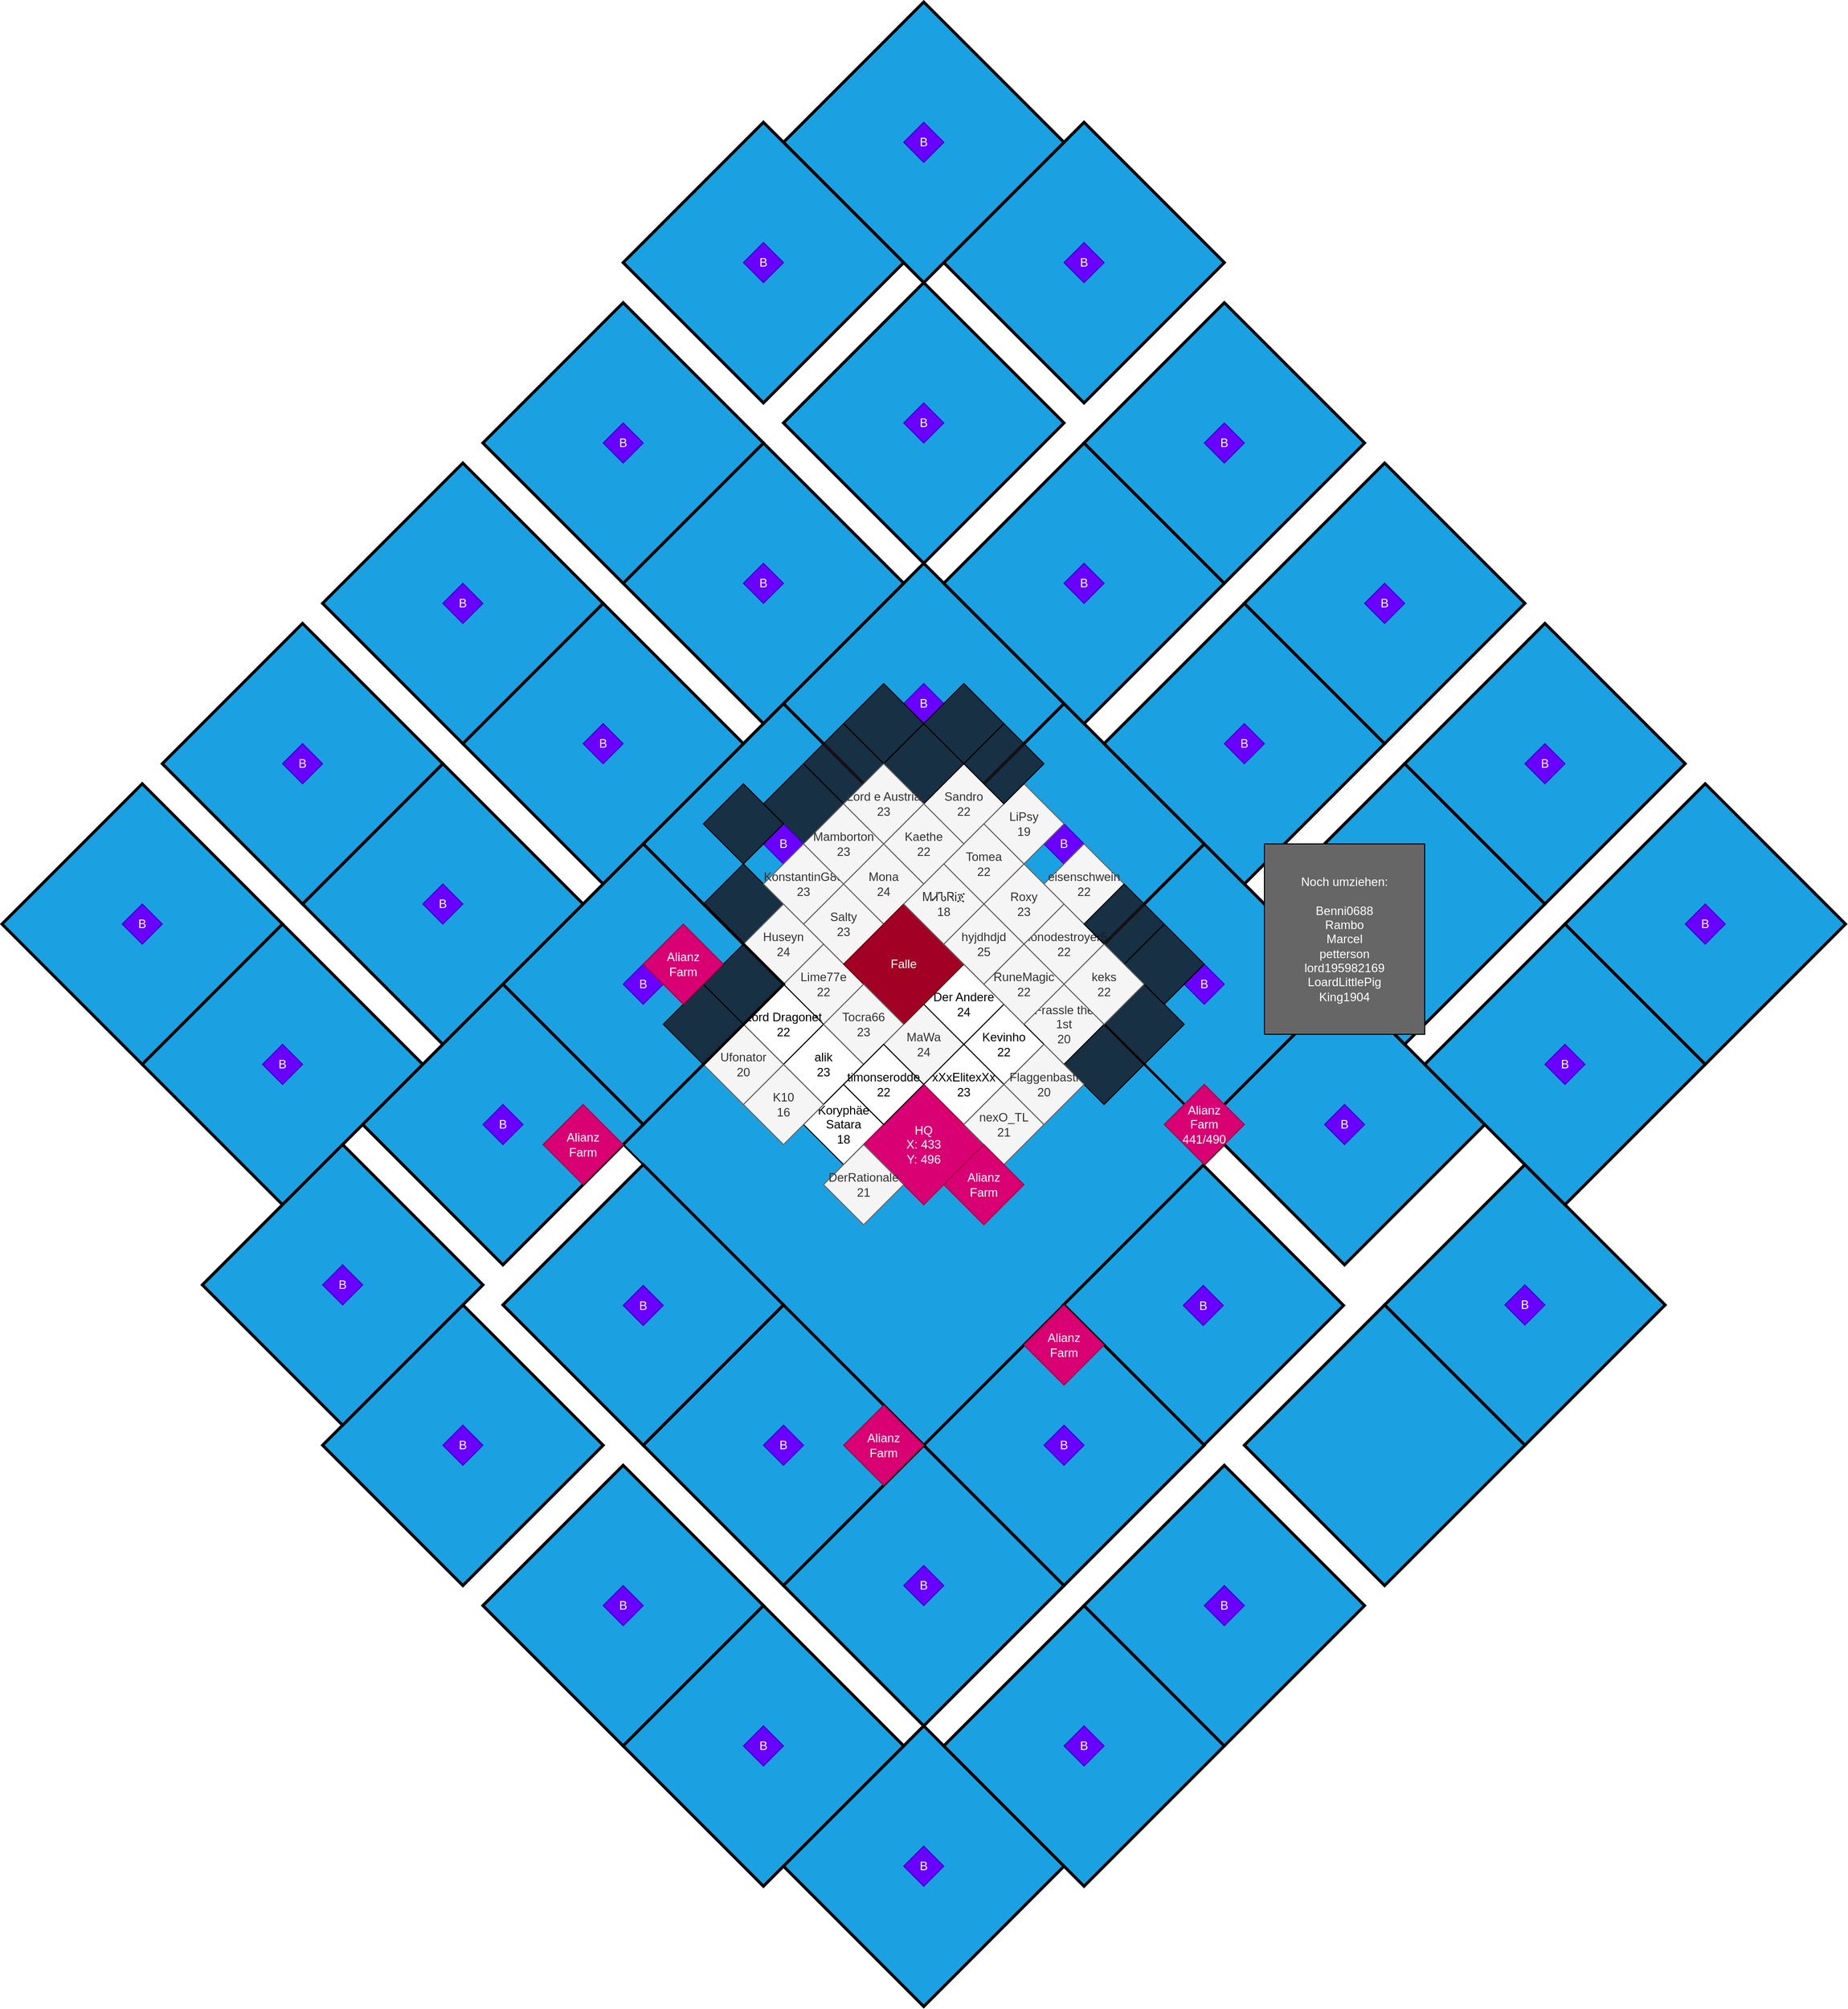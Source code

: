 <mxfile version="24.7.6">
  <diagram name="Seite-1" id="gTgqjjQWj-8JQJrlAAQa">
    <mxGraphModel dx="2261" dy="1918" grid="1" gridSize="10" guides="1" tooltips="1" connect="1" arrows="1" fold="1" page="1" pageScale="1" pageWidth="827" pageHeight="1169" math="0" shadow="0">
      <root>
        <mxCell id="0" />
        <mxCell id="1" parent="0" />
        <mxCell id="1OXfZe1y36bJGcs7A2kt-36" value="" style="group" parent="1" vertex="1" connectable="0">
          <mxGeometry x="720" y="400" width="290" height="280" as="geometry" />
        </mxCell>
        <mxCell id="8D--kwT4kYS_x3MsUnNY-208" value="" style="rhombus;whiteSpace=wrap;html=1;fillColor=#1ba1e2;fontColor=#ffffff;strokeColor=default;strokeWidth=3;" parent="1OXfZe1y36bJGcs7A2kt-36" vertex="1">
          <mxGeometry width="280" height="280" as="geometry" />
        </mxCell>
        <mxCell id="8D--kwT4kYS_x3MsUnNY-209" value="B" style="rhombus;whiteSpace=wrap;html=1;fillColor=#6a00ff;fontColor=#ffffff;strokeColor=#3700CC;" parent="1OXfZe1y36bJGcs7A2kt-36" vertex="1">
          <mxGeometry x="120" y="120" width="40" height="40" as="geometry" />
        </mxCell>
        <mxCell id="8D--kwT4kYS_x3MsUnNY-60" value="" style="rhombus;whiteSpace=wrap;html=1;fillColor=#1ba1e2;fontColor=#ffffff;strokeColor=default;strokeWidth=3;" parent="1" vertex="1">
          <mxGeometry x="580" y="260" width="280" height="280" as="geometry" />
        </mxCell>
        <mxCell id="8D--kwT4kYS_x3MsUnNY-48" value="" style="rhombus;whiteSpace=wrap;html=1;fillColor=#1ba1e2;fontColor=#ffffff;strokeColor=#000000;strokeWidth=2;" parent="1" vertex="1">
          <mxGeometry x="140" y="260" width="600" height="600" as="geometry" />
        </mxCell>
        <mxCell id="8D--kwT4kYS_x3MsUnNY-259" value="" style="group" parent="1" vertex="1" connectable="0">
          <mxGeometry x="579" y="580.5" width="280" height="280" as="geometry" />
        </mxCell>
        <mxCell id="8D--kwT4kYS_x3MsUnNY-260" value="" style="rhombus;whiteSpace=wrap;html=1;fillColor=#1ba1e2;fontColor=#ffffff;strokeColor=default;strokeWidth=3;" parent="8D--kwT4kYS_x3MsUnNY-259" vertex="1">
          <mxGeometry width="280" height="280" as="geometry" />
        </mxCell>
        <mxCell id="8D--kwT4kYS_x3MsUnNY-261" value="B" style="rhombus;whiteSpace=wrap;html=1;fillColor=#6a00ff;fontColor=#ffffff;strokeColor=#3700CC;" parent="8D--kwT4kYS_x3MsUnNY-259" vertex="1">
          <mxGeometry x="120" y="120" width="40" height="40" as="geometry" />
        </mxCell>
        <mxCell id="8D--kwT4kYS_x3MsUnNY-152" value="" style="rhombus;whiteSpace=wrap;html=1;fillColor=#1ba1e2;fontColor=#ffffff;strokeColor=default;strokeWidth=3;" parent="1" vertex="1">
          <mxGeometry x="160" y="120" width="280" height="280" as="geometry" />
        </mxCell>
        <mxCell id="8D--kwT4kYS_x3MsUnNY-52" value="" style="group" parent="1" vertex="1" connectable="0">
          <mxGeometry x="440" y="120" width="280" height="360" as="geometry" />
        </mxCell>
        <mxCell id="8D--kwT4kYS_x3MsUnNY-45" value="" style="rhombus;whiteSpace=wrap;html=1;fillColor=#1ba1e2;fontColor=#ffffff;strokeColor=default;strokeWidth=3;" parent="8D--kwT4kYS_x3MsUnNY-52" vertex="1">
          <mxGeometry width="280" height="280" as="geometry" />
        </mxCell>
        <mxCell id="8D--kwT4kYS_x3MsUnNY-51" value="B" style="rhombus;whiteSpace=wrap;html=1;fillColor=#6a00ff;fontColor=#ffffff;strokeColor=#3700CC;" parent="8D--kwT4kYS_x3MsUnNY-52" vertex="1">
          <mxGeometry x="120" y="120" width="40" height="40" as="geometry" />
        </mxCell>
        <mxCell id="8D--kwT4kYS_x3MsUnNY-142" value="&lt;div&gt;LiPsy&lt;/div&gt;&lt;div&gt;19&lt;br&gt;&lt;/div&gt;" style="rhombus;whiteSpace=wrap;html=1;fillColor=#f5f5f5;fontColor=#333333;strokeColor=#666666;" parent="8D--kwT4kYS_x3MsUnNY-52" vertex="1">
          <mxGeometry x="60" y="80" width="80" height="80" as="geometry" />
        </mxCell>
        <mxCell id="8D--kwT4kYS_x3MsUnNY-65" value="&lt;div&gt;Frassle the 1st&lt;/div&gt;&lt;div&gt;20&lt;br&gt;&lt;/div&gt;" style="rhombus;whiteSpace=wrap;html=1;fillColor=#f5f5f5;fontColor=#333333;strokeColor=#666666;" parent="8D--kwT4kYS_x3MsUnNY-52" vertex="1">
          <mxGeometry x="100" y="280" width="80" height="80" as="geometry" />
        </mxCell>
        <mxCell id="8D--kwT4kYS_x3MsUnNY-53" value="" style="group" parent="1" vertex="1" connectable="0">
          <mxGeometry x="300" y="-20" width="280" height="280" as="geometry" />
        </mxCell>
        <mxCell id="8D--kwT4kYS_x3MsUnNY-54" value="" style="rhombus;whiteSpace=wrap;html=1;fillColor=#1ba1e2;fontColor=#ffffff;strokeColor=default;strokeWidth=3;" parent="8D--kwT4kYS_x3MsUnNY-53" vertex="1">
          <mxGeometry width="280" height="280" as="geometry" />
        </mxCell>
        <mxCell id="8D--kwT4kYS_x3MsUnNY-55" value="B" style="rhombus;whiteSpace=wrap;html=1;fillColor=#6a00ff;fontColor=#ffffff;strokeColor=#3700CC;" parent="8D--kwT4kYS_x3MsUnNY-53" vertex="1">
          <mxGeometry x="120" y="120" width="40" height="40" as="geometry" />
        </mxCell>
        <mxCell id="8D--kwT4kYS_x3MsUnNY-154" value="" style="rhombus;whiteSpace=wrap;html=1;fillColor=#18141DCC;" parent="8D--kwT4kYS_x3MsUnNY-53" vertex="1">
          <mxGeometry x="-20" y="200" width="80" height="80" as="geometry" />
        </mxCell>
        <mxCell id="8D--kwT4kYS_x3MsUnNY-155" value="" style="rhombus;whiteSpace=wrap;html=1;fillColor=#18141DCC;" parent="8D--kwT4kYS_x3MsUnNY-53" vertex="1">
          <mxGeometry x="60" y="120" width="80" height="80" as="geometry" />
        </mxCell>
        <mxCell id="8D--kwT4kYS_x3MsUnNY-156" value="" style="rhombus;whiteSpace=wrap;html=1;fillColor=#18141DCC;" parent="8D--kwT4kYS_x3MsUnNY-53" vertex="1">
          <mxGeometry x="20" y="160" width="80" height="80" as="geometry" />
        </mxCell>
        <mxCell id="1OXfZe1y36bJGcs7A2kt-9" value="&lt;div&gt;Sandro&lt;/div&gt;&lt;div&gt;22&lt;br&gt;&lt;/div&gt;" style="rhombus;whiteSpace=wrap;html=1;fillColor=#f5f5f5;strokeColor=#666666;fontColor=#333333;" parent="8D--kwT4kYS_x3MsUnNY-53" vertex="1">
          <mxGeometry x="140" y="200" width="80" height="80" as="geometry" />
        </mxCell>
        <mxCell id="8D--kwT4kYS_x3MsUnNY-10" value="Salty&lt;br&gt;23" style="rhombus;whiteSpace=wrap;html=1;fillColor=#f5f5f5;fontColor=#333333;strokeColor=#666666;" parent="1" vertex="1">
          <mxGeometry x="320" y="300" width="80" height="80" as="geometry" />
        </mxCell>
        <mxCell id="8D--kwT4kYS_x3MsUnNY-11" value="Lime77e&lt;br&gt;22" style="rhombus;whiteSpace=wrap;html=1;fillColor=#f5f5f5;fontColor=#333333;strokeColor=#666666;" parent="1" vertex="1">
          <mxGeometry x="300" y="360" width="80" height="80" as="geometry" />
        </mxCell>
        <mxCell id="8D--kwT4kYS_x3MsUnNY-12" value="&lt;div&gt;Lord Dragonet&lt;/div&gt;&lt;div&gt;22&lt;br&gt;&lt;/div&gt;" style="rhombus;whiteSpace=wrap;html=1;" parent="1" vertex="1">
          <mxGeometry x="260" y="400" width="80" height="80" as="geometry" />
        </mxCell>
        <mxCell id="8D--kwT4kYS_x3MsUnNY-15" value="&lt;div&gt;monodestroyer5&lt;/div&gt;&lt;div&gt;22&lt;br&gt;&lt;/div&gt;" style="rhombus;whiteSpace=wrap;html=1;fillColor=#f5f5f5;strokeColor=#666666;fontColor=#333333;" parent="1" vertex="1">
          <mxGeometry x="540" y="320" width="80" height="80" as="geometry" />
        </mxCell>
        <mxCell id="8D--kwT4kYS_x3MsUnNY-16" value="&lt;div&gt;Roxy&lt;/div&gt;&lt;div&gt;23&lt;br&gt;&lt;/div&gt;" style="rhombus;whiteSpace=wrap;html=1;fillColor=#f5f5f5;fontColor=#333333;strokeColor=#666666;" parent="1" vertex="1">
          <mxGeometry x="500" y="280" width="80" height="80" as="geometry" />
        </mxCell>
        <mxCell id="8D--kwT4kYS_x3MsUnNY-17" value="&lt;div&gt;Tomea&lt;/div&gt;&lt;div&gt;22&lt;br&gt;&lt;/div&gt;" style="rhombus;whiteSpace=wrap;html=1;fillColor=#f5f5f5;fontColor=#333333;strokeColor=#666666;" parent="1" vertex="1">
          <mxGeometry x="460" y="240" width="80" height="80" as="geometry" />
        </mxCell>
        <mxCell id="8D--kwT4kYS_x3MsUnNY-18" value="alik&lt;br&gt;23" style="rhombus;whiteSpace=wrap;html=1;" parent="1" vertex="1">
          <mxGeometry x="300" y="440" width="80" height="80" as="geometry" />
        </mxCell>
        <mxCell id="8D--kwT4kYS_x3MsUnNY-20" value="MaWa&lt;br&gt;24" style="rhombus;whiteSpace=wrap;html=1;fillColor=#f5f5f5;fontColor=#333333;strokeColor=#666666;" parent="1" vertex="1">
          <mxGeometry x="400" y="420" width="80" height="80" as="geometry" />
        </mxCell>
        <mxCell id="8D--kwT4kYS_x3MsUnNY-21" value="&lt;div&gt;Kevinho&lt;/div&gt;&lt;div&gt;22&lt;br&gt;&lt;/div&gt;" style="rhombus;whiteSpace=wrap;html=1;" parent="1" vertex="1">
          <mxGeometry x="480" y="420" width="80" height="80" as="geometry" />
        </mxCell>
        <mxCell id="8D--kwT4kYS_x3MsUnNY-24" value="xXxElitexXx&lt;br&gt;23" style="rhombus;whiteSpace=wrap;html=1;" parent="1" vertex="1">
          <mxGeometry x="440" y="460" width="80" height="80" as="geometry" />
        </mxCell>
        <mxCell id="8D--kwT4kYS_x3MsUnNY-25" value="Mona&lt;br&gt;24" style="rhombus;whiteSpace=wrap;html=1;fillColor=#f5f5f5;strokeColor=#666666;fontColor=#333333;" parent="1" vertex="1">
          <mxGeometry x="360" y="260" width="80" height="80" as="geometry" />
        </mxCell>
        <mxCell id="8D--kwT4kYS_x3MsUnNY-27" value="Der Andere&lt;br&gt;24" style="rhombus;whiteSpace=wrap;html=1;" parent="1" vertex="1">
          <mxGeometry x="440" y="380" width="80" height="80" as="geometry" />
        </mxCell>
        <mxCell id="8D--kwT4kYS_x3MsUnNY-30" value="" style="rhombus;whiteSpace=wrap;html=1;fillColor=#18141DCC;" parent="1" vertex="1">
          <mxGeometry x="400" y="140" width="80" height="80" as="geometry" />
        </mxCell>
        <mxCell id="8D--kwT4kYS_x3MsUnNY-31" value="Kaethe&lt;br&gt;22" style="rhombus;whiteSpace=wrap;html=1;fillColor=#f5f5f5;fontColor=#333333;strokeColor=#666666;" parent="1" vertex="1">
          <mxGeometry x="400" y="220" width="80" height="80" as="geometry" />
        </mxCell>
        <mxCell id="8D--kwT4kYS_x3MsUnNY-33" value="" style="rhombus;whiteSpace=wrap;html=1;fillColor=#18141DCC;" parent="1" vertex="1">
          <mxGeometry x="620" y="400" width="80" height="80" as="geometry" />
        </mxCell>
        <mxCell id="8D--kwT4kYS_x3MsUnNY-35" value="" style="rhombus;whiteSpace=wrap;html=1;fillColor=#18141DCC;" parent="1" vertex="1">
          <mxGeometry x="580" y="440" width="80" height="80" as="geometry" />
        </mxCell>
        <mxCell id="8D--kwT4kYS_x3MsUnNY-40" value="&lt;div&gt;Koryphäe Satara&lt;/div&gt;&lt;div&gt;18&lt;br&gt;&lt;/div&gt;" style="rhombus;whiteSpace=wrap;html=1;" parent="1" vertex="1">
          <mxGeometry x="320" y="500" width="80" height="80" as="geometry" />
        </mxCell>
        <mxCell id="8D--kwT4kYS_x3MsUnNY-41" value="" style="rhombus;whiteSpace=wrap;html=1;fillColor=#18141DCC;" parent="1" vertex="1">
          <mxGeometry x="220" y="280" width="80" height="80" as="geometry" />
        </mxCell>
        <mxCell id="8D--kwT4kYS_x3MsUnNY-49" value="&lt;div&gt;HQ&lt;br&gt;X: 433&lt;/div&gt;&lt;div&gt;Y: 496&lt;br&gt;&lt;/div&gt;" style="rhombus;whiteSpace=wrap;html=1;fillColor=#d80073;fontColor=#ffffff;strokeColor=#A50040;" parent="1" vertex="1">
          <mxGeometry x="380" y="500" width="120" height="120" as="geometry" />
        </mxCell>
        <mxCell id="8D--kwT4kYS_x3MsUnNY-66" value="&lt;div&gt;nexO_TL&lt;/div&gt;&lt;div&gt;21&lt;br&gt;&lt;/div&gt;" style="rhombus;whiteSpace=wrap;html=1;fillColor=#f5f5f5;fontColor=#333333;strokeColor=#666666;" parent="1" vertex="1">
          <mxGeometry x="480" y="500" width="80" height="80" as="geometry" />
        </mxCell>
        <mxCell id="8D--kwT4kYS_x3MsUnNY-67" value="&lt;div&gt;K10&lt;/div&gt;&lt;div&gt;16&lt;br&gt;&lt;/div&gt;" style="rhombus;whiteSpace=wrap;html=1;fillColor=#f5f5f5;fontColor=#333333;strokeColor=#666666;" parent="1" vertex="1">
          <mxGeometry x="260" y="480" width="80" height="80" as="geometry" />
        </mxCell>
        <mxCell id="8D--kwT4kYS_x3MsUnNY-68" value="&lt;div&gt;Ufonator&lt;/div&gt;&lt;div&gt;20&lt;br&gt;&lt;/div&gt;" style="rhombus;whiteSpace=wrap;html=1;fillColor=#f5f5f5;fontColor=#333333;strokeColor=#666666;" parent="1" vertex="1">
          <mxGeometry x="220" y="440" width="80" height="80" as="geometry" />
        </mxCell>
        <mxCell id="8D--kwT4kYS_x3MsUnNY-73" value="" style="group" parent="1" vertex="1" connectable="0">
          <mxGeometry x="460" y="-140" width="280" height="280" as="geometry" />
        </mxCell>
        <mxCell id="8D--kwT4kYS_x3MsUnNY-74" value="" style="rhombus;whiteSpace=wrap;html=1;fillColor=#1ba1e2;fontColor=#ffffff;strokeColor=default;strokeWidth=3;" parent="8D--kwT4kYS_x3MsUnNY-73" vertex="1">
          <mxGeometry width="280" height="280" as="geometry" />
        </mxCell>
        <mxCell id="8D--kwT4kYS_x3MsUnNY-75" value="B" style="rhombus;whiteSpace=wrap;html=1;fillColor=#6a00ff;fontColor=#ffffff;strokeColor=#3700CC;" parent="8D--kwT4kYS_x3MsUnNY-73" vertex="1">
          <mxGeometry x="120" y="120" width="40" height="40" as="geometry" />
        </mxCell>
        <mxCell id="8D--kwT4kYS_x3MsUnNY-76" value="" style="group" parent="1" vertex="1" connectable="0">
          <mxGeometry x="620" y="20" width="280" height="280" as="geometry" />
        </mxCell>
        <mxCell id="8D--kwT4kYS_x3MsUnNY-77" value="" style="rhombus;whiteSpace=wrap;html=1;fillColor=#1ba1e2;fontColor=#ffffff;strokeColor=default;strokeWidth=3;" parent="8D--kwT4kYS_x3MsUnNY-76" vertex="1">
          <mxGeometry width="280" height="280" as="geometry" />
        </mxCell>
        <mxCell id="8D--kwT4kYS_x3MsUnNY-78" value="B" style="rhombus;whiteSpace=wrap;html=1;fillColor=#6a00ff;fontColor=#ffffff;strokeColor=#3700CC;" parent="8D--kwT4kYS_x3MsUnNY-76" vertex="1">
          <mxGeometry x="120" y="120" width="40" height="40" as="geometry" />
        </mxCell>
        <mxCell id="8D--kwT4kYS_x3MsUnNY-1" value="Falle" style="rhombus;whiteSpace=wrap;html=1;fillColor=#a20025;fontColor=#ffffff;strokeColor=#6F0000;" parent="1" vertex="1">
          <mxGeometry x="360" y="320" width="120" height="120" as="geometry" />
        </mxCell>
        <mxCell id="8D--kwT4kYS_x3MsUnNY-158" value="" style="group" parent="1" vertex="1" connectable="0">
          <mxGeometry x="460" y="-460" width="280" height="280" as="geometry" />
        </mxCell>
        <mxCell id="8D--kwT4kYS_x3MsUnNY-159" value="" style="rhombus;whiteSpace=wrap;html=1;fillColor=#1ba1e2;fontColor=#ffffff;strokeColor=default;strokeWidth=3;" parent="8D--kwT4kYS_x3MsUnNY-158" vertex="1">
          <mxGeometry width="280" height="280" as="geometry" />
        </mxCell>
        <mxCell id="8D--kwT4kYS_x3MsUnNY-160" value="B" style="rhombus;whiteSpace=wrap;html=1;fillColor=#6a00ff;fontColor=#ffffff;strokeColor=#3700CC;" parent="8D--kwT4kYS_x3MsUnNY-158" vertex="1">
          <mxGeometry x="120" y="120" width="40" height="40" as="geometry" />
        </mxCell>
        <mxCell id="8D--kwT4kYS_x3MsUnNY-161" value="" style="group" parent="1" vertex="1" connectable="0">
          <mxGeometry x="300" y="-580" width="280" height="400" as="geometry" />
        </mxCell>
        <mxCell id="8D--kwT4kYS_x3MsUnNY-162" value="" style="rhombus;whiteSpace=wrap;html=1;fillColor=#1ba1e2;fontColor=#ffffff;strokeColor=default;strokeWidth=3;" parent="8D--kwT4kYS_x3MsUnNY-161" vertex="1">
          <mxGeometry width="280" height="280" as="geometry" />
        </mxCell>
        <mxCell id="8D--kwT4kYS_x3MsUnNY-163" value="B" style="rhombus;whiteSpace=wrap;html=1;fillColor=#6a00ff;fontColor=#ffffff;strokeColor=#3700CC;" parent="8D--kwT4kYS_x3MsUnNY-161" vertex="1">
          <mxGeometry x="120" y="120" width="40" height="40" as="geometry" />
        </mxCell>
        <mxCell id="8D--kwT4kYS_x3MsUnNY-223" value="" style="group" parent="8D--kwT4kYS_x3MsUnNY-161" vertex="1" connectable="0">
          <mxGeometry x="-160" y="120" width="280" height="280" as="geometry" />
        </mxCell>
        <mxCell id="8D--kwT4kYS_x3MsUnNY-224" value="" style="rhombus;whiteSpace=wrap;html=1;fillColor=#1ba1e2;fontColor=#ffffff;strokeColor=default;strokeWidth=3;" parent="8D--kwT4kYS_x3MsUnNY-223" vertex="1">
          <mxGeometry width="280" height="280" as="geometry" />
        </mxCell>
        <mxCell id="8D--kwT4kYS_x3MsUnNY-225" value="B" style="rhombus;whiteSpace=wrap;html=1;fillColor=#6a00ff;fontColor=#ffffff;strokeColor=#3700CC;" parent="8D--kwT4kYS_x3MsUnNY-223" vertex="1">
          <mxGeometry x="120" y="120" width="40" height="40" as="geometry" />
        </mxCell>
        <mxCell id="8D--kwT4kYS_x3MsUnNY-168" value="" style="group" parent="1" vertex="1" connectable="0">
          <mxGeometry x="600" y="-280" width="280" height="280" as="geometry" />
        </mxCell>
        <mxCell id="8D--kwT4kYS_x3MsUnNY-169" value="" style="rhombus;whiteSpace=wrap;html=1;fillColor=#1ba1e2;fontColor=#ffffff;strokeColor=default;strokeWidth=3;" parent="8D--kwT4kYS_x3MsUnNY-168" vertex="1">
          <mxGeometry width="280" height="280" as="geometry" />
        </mxCell>
        <mxCell id="8D--kwT4kYS_x3MsUnNY-170" value="B" style="rhombus;whiteSpace=wrap;html=1;fillColor=#6a00ff;fontColor=#ffffff;strokeColor=#3700CC;" parent="8D--kwT4kYS_x3MsUnNY-168" vertex="1">
          <mxGeometry x="120" y="120" width="40" height="40" as="geometry" />
        </mxCell>
        <mxCell id="8D--kwT4kYS_x3MsUnNY-171" value="" style="group" parent="1" vertex="1" connectable="0">
          <mxGeometry x="760" y="-120" width="280" height="280" as="geometry" />
        </mxCell>
        <mxCell id="8D--kwT4kYS_x3MsUnNY-172" value="" style="rhombus;whiteSpace=wrap;html=1;fillColor=#1ba1e2;fontColor=#ffffff;strokeColor=default;strokeWidth=3;" parent="8D--kwT4kYS_x3MsUnNY-171" vertex="1">
          <mxGeometry width="280" height="280" as="geometry" />
        </mxCell>
        <mxCell id="8D--kwT4kYS_x3MsUnNY-173" value="B" style="rhombus;whiteSpace=wrap;html=1;fillColor=#6a00ff;fontColor=#ffffff;strokeColor=#3700CC;" parent="8D--kwT4kYS_x3MsUnNY-171" vertex="1">
          <mxGeometry x="120" y="120" width="40" height="40" as="geometry" />
        </mxCell>
        <mxCell id="8D--kwT4kYS_x3MsUnNY-191" value="" style="group" parent="1" vertex="1" connectable="0">
          <mxGeometry x="920" y="40" width="280" height="280" as="geometry" />
        </mxCell>
        <mxCell id="8D--kwT4kYS_x3MsUnNY-192" value="" style="rhombus;whiteSpace=wrap;html=1;fillColor=#1ba1e2;fontColor=#ffffff;strokeColor=default;strokeWidth=3;" parent="8D--kwT4kYS_x3MsUnNY-191" vertex="1">
          <mxGeometry width="280" height="280" as="geometry" />
        </mxCell>
        <mxCell id="8D--kwT4kYS_x3MsUnNY-193" value="B" style="rhombus;whiteSpace=wrap;html=1;fillColor=#6a00ff;fontColor=#ffffff;strokeColor=#3700CC;" parent="8D--kwT4kYS_x3MsUnNY-191" vertex="1">
          <mxGeometry x="120" y="120" width="40" height="40" as="geometry" />
        </mxCell>
        <mxCell id="8D--kwT4kYS_x3MsUnNY-61" value="B" style="rhombus;whiteSpace=wrap;html=1;fillColor=#6a00ff;fontColor=#ffffff;strokeColor=#3700CC;" parent="1" vertex="1">
          <mxGeometry x="700" y="380" width="40" height="40" as="geometry" />
        </mxCell>
        <mxCell id="8D--kwT4kYS_x3MsUnNY-145" value="&lt;div&gt;eisenschwein&lt;/div&gt;&lt;div&gt;22&lt;br&gt;&lt;/div&gt;" style="rhombus;whiteSpace=wrap;html=1;fillColor=#f5f5f5;fontColor=#333333;strokeColor=#666666;" parent="1" vertex="1">
          <mxGeometry x="560" y="260" width="80" height="80" as="geometry" />
        </mxCell>
        <mxCell id="8D--kwT4kYS_x3MsUnNY-146" value="" style="rhombus;whiteSpace=wrap;html=1;fillColor=#18141DCC;" parent="1" vertex="1">
          <mxGeometry x="640" y="340" width="80" height="80" as="geometry" />
        </mxCell>
        <mxCell id="8D--kwT4kYS_x3MsUnNY-147" value="" style="rhombus;whiteSpace=wrap;html=1;fillColor=#18141DCC;" parent="1" vertex="1">
          <mxGeometry x="600" y="300" width="80" height="80" as="geometry" />
        </mxCell>
        <mxCell id="8D--kwT4kYS_x3MsUnNY-194" value="" style="group" parent="1" vertex="1" connectable="0">
          <mxGeometry x="780" y="180" width="280" height="350" as="geometry" />
        </mxCell>
        <mxCell id="8D--kwT4kYS_x3MsUnNY-195" value="" style="rhombus;whiteSpace=wrap;html=1;fillColor=#1ba1e2;fontColor=#ffffff;strokeColor=default;strokeWidth=3;" parent="8D--kwT4kYS_x3MsUnNY-194" vertex="1">
          <mxGeometry width="280" height="280" as="geometry" />
        </mxCell>
        <mxCell id="8D--kwT4kYS_x3MsUnNY-196" value="B" style="rhombus;whiteSpace=wrap;html=1;fillColor=#6a00ff;fontColor=#ffffff;strokeColor=#3700CC;" parent="8D--kwT4kYS_x3MsUnNY-194" vertex="1">
          <mxGeometry x="120" y="120" width="40" height="40" as="geometry" />
        </mxCell>
        <mxCell id="1OXfZe1y36bJGcs7A2kt-7" value="&lt;div&gt;Noch umziehen:&lt;br&gt;&lt;/div&gt;&lt;div&gt;&lt;br&gt;&lt;/div&gt;&lt;div&gt;Benni0688&lt;/div&gt;&lt;div&gt;Rambo&lt;/div&gt;&lt;div&gt;Marcel&lt;/div&gt;&lt;div&gt;petterson&lt;/div&gt;&lt;div&gt;lord195982169&lt;/div&gt;&lt;div&gt;LoardLittlePig&lt;/div&gt;&lt;div&gt;King1904&lt;/div&gt;" style="rounded=0;whiteSpace=wrap;html=1;fillColor=#666666;fontColor=#FFFFFF;" parent="8D--kwT4kYS_x3MsUnNY-194" vertex="1">
          <mxGeometry y="80" width="160" height="190" as="geometry" />
        </mxCell>
        <mxCell id="8D--kwT4kYS_x3MsUnNY-213" value="" style="group" parent="1" vertex="1" connectable="0">
          <mxGeometry x="1080" y="200" width="280" height="280" as="geometry" />
        </mxCell>
        <mxCell id="8D--kwT4kYS_x3MsUnNY-214" value="" style="rhombus;whiteSpace=wrap;html=1;fillColor=#1ba1e2;fontColor=#ffffff;strokeColor=default;strokeWidth=3;" parent="8D--kwT4kYS_x3MsUnNY-213" vertex="1">
          <mxGeometry width="280" height="280" as="geometry" />
        </mxCell>
        <mxCell id="8D--kwT4kYS_x3MsUnNY-215" value="B" style="rhombus;whiteSpace=wrap;html=1;fillColor=#6a00ff;fontColor=#ffffff;strokeColor=#3700CC;" parent="8D--kwT4kYS_x3MsUnNY-213" vertex="1">
          <mxGeometry x="120" y="120" width="40" height="40" as="geometry" />
        </mxCell>
        <mxCell id="8D--kwT4kYS_x3MsUnNY-71" value="" style="rhombus;whiteSpace=wrap;html=1;fillColor=#1ba1e2;fontColor=#ffffff;strokeColor=default;strokeWidth=3;" parent="1" vertex="1">
          <mxGeometry x="300" y="-300" width="280" height="280" as="geometry" />
        </mxCell>
        <mxCell id="8D--kwT4kYS_x3MsUnNY-72" value="B" style="rhombus;whiteSpace=wrap;html=1;fillColor=#6a00ff;fontColor=#ffffff;strokeColor=#3700CC;" parent="1" vertex="1">
          <mxGeometry x="420" y="-180" width="40" height="40" as="geometry" />
        </mxCell>
        <mxCell id="8D--kwT4kYS_x3MsUnNY-82" value="" style="group" parent="1" vertex="1" connectable="0">
          <mxGeometry x="140" y="-140" width="280" height="280" as="geometry" />
        </mxCell>
        <mxCell id="8D--kwT4kYS_x3MsUnNY-83" value="" style="rhombus;whiteSpace=wrap;html=1;fillColor=#1ba1e2;fontColor=#ffffff;strokeColor=default;strokeWidth=3;" parent="8D--kwT4kYS_x3MsUnNY-82" vertex="1">
          <mxGeometry width="280" height="280" as="geometry" />
        </mxCell>
        <mxCell id="8D--kwT4kYS_x3MsUnNY-84" value="B" style="rhombus;whiteSpace=wrap;html=1;fillColor=#6a00ff;fontColor=#ffffff;strokeColor=#3700CC;" parent="8D--kwT4kYS_x3MsUnNY-82" vertex="1">
          <mxGeometry x="120" y="120" width="40" height="40" as="geometry" />
        </mxCell>
        <mxCell id="8D--kwT4kYS_x3MsUnNY-220" value="" style="group" parent="1" vertex="1" connectable="0">
          <mxGeometry y="-280" width="280" height="280" as="geometry" />
        </mxCell>
        <mxCell id="8D--kwT4kYS_x3MsUnNY-221" value="" style="rhombus;whiteSpace=wrap;html=1;fillColor=#1ba1e2;fontColor=#ffffff;strokeColor=default;strokeWidth=3;" parent="8D--kwT4kYS_x3MsUnNY-220" vertex="1">
          <mxGeometry width="280" height="280" as="geometry" />
        </mxCell>
        <mxCell id="8D--kwT4kYS_x3MsUnNY-222" value="B" style="rhombus;whiteSpace=wrap;html=1;fillColor=#6a00ff;fontColor=#ffffff;strokeColor=#3700CC;" parent="8D--kwT4kYS_x3MsUnNY-220" vertex="1">
          <mxGeometry x="120" y="120" width="40" height="40" as="geometry" />
        </mxCell>
        <mxCell id="8D--kwT4kYS_x3MsUnNY-226" value="" style="group" parent="1" vertex="1" connectable="0">
          <mxGeometry x="-20" y="20" width="280" height="280" as="geometry" />
        </mxCell>
        <mxCell id="8D--kwT4kYS_x3MsUnNY-227" value="" style="rhombus;whiteSpace=wrap;html=1;fillColor=#1ba1e2;fontColor=#ffffff;strokeColor=default;strokeWidth=3;" parent="8D--kwT4kYS_x3MsUnNY-226" vertex="1">
          <mxGeometry width="280" height="280" as="geometry" />
        </mxCell>
        <mxCell id="8D--kwT4kYS_x3MsUnNY-228" value="B" style="rhombus;whiteSpace=wrap;html=1;fillColor=#6a00ff;fontColor=#ffffff;strokeColor=#3700CC;" parent="8D--kwT4kYS_x3MsUnNY-226" vertex="1">
          <mxGeometry x="120" y="120" width="40" height="40" as="geometry" />
        </mxCell>
        <mxCell id="8D--kwT4kYS_x3MsUnNY-229" value="" style="group" parent="1" vertex="1" connectable="0">
          <mxGeometry x="-160" y="-120" width="280" height="280" as="geometry" />
        </mxCell>
        <mxCell id="8D--kwT4kYS_x3MsUnNY-230" value="" style="rhombus;whiteSpace=wrap;html=1;fillColor=#1ba1e2;fontColor=#ffffff;strokeColor=default;strokeWidth=3;" parent="8D--kwT4kYS_x3MsUnNY-229" vertex="1">
          <mxGeometry width="280" height="280" as="geometry" />
        </mxCell>
        <mxCell id="8D--kwT4kYS_x3MsUnNY-231" value="B" style="rhombus;whiteSpace=wrap;html=1;fillColor=#6a00ff;fontColor=#ffffff;strokeColor=#3700CC;" parent="8D--kwT4kYS_x3MsUnNY-229" vertex="1">
          <mxGeometry x="120" y="120" width="40" height="40" as="geometry" />
        </mxCell>
        <mxCell id="8D--kwT4kYS_x3MsUnNY-232" value="" style="group" parent="1" vertex="1" connectable="0">
          <mxGeometry x="-180" y="180" width="280" height="280" as="geometry" />
        </mxCell>
        <mxCell id="8D--kwT4kYS_x3MsUnNY-233" value="" style="rhombus;whiteSpace=wrap;html=1;fillColor=#1ba1e2;fontColor=#ffffff;strokeColor=default;strokeWidth=3;" parent="8D--kwT4kYS_x3MsUnNY-232" vertex="1">
          <mxGeometry width="280" height="280" as="geometry" />
        </mxCell>
        <mxCell id="8D--kwT4kYS_x3MsUnNY-234" value="B" style="rhombus;whiteSpace=wrap;html=1;fillColor=#6a00ff;fontColor=#ffffff;strokeColor=#3700CC;" parent="8D--kwT4kYS_x3MsUnNY-232" vertex="1">
          <mxGeometry x="120" y="120" width="40" height="40" as="geometry" />
        </mxCell>
        <mxCell id="8D--kwT4kYS_x3MsUnNY-235" value="" style="group" parent="1" vertex="1" connectable="0">
          <mxGeometry x="-320" y="40" width="280" height="280" as="geometry" />
        </mxCell>
        <mxCell id="8D--kwT4kYS_x3MsUnNY-236" value="" style="rhombus;whiteSpace=wrap;html=1;fillColor=#1ba1e2;fontColor=#ffffff;strokeColor=default;strokeWidth=3;" parent="8D--kwT4kYS_x3MsUnNY-235" vertex="1">
          <mxGeometry width="280" height="280" as="geometry" />
        </mxCell>
        <mxCell id="8D--kwT4kYS_x3MsUnNY-237" value="B" style="rhombus;whiteSpace=wrap;html=1;fillColor=#6a00ff;fontColor=#ffffff;strokeColor=#3700CC;" parent="8D--kwT4kYS_x3MsUnNY-235" vertex="1">
          <mxGeometry x="120" y="120" width="40" height="40" as="geometry" />
        </mxCell>
        <mxCell id="8D--kwT4kYS_x3MsUnNY-247" value="" style="group" parent="1" vertex="1" connectable="0">
          <mxGeometry x="-480" y="200" width="280" height="280" as="geometry" />
        </mxCell>
        <mxCell id="8D--kwT4kYS_x3MsUnNY-248" value="" style="rhombus;whiteSpace=wrap;html=1;fillColor=#1ba1e2;fontColor=#ffffff;strokeColor=default;strokeWidth=3;" parent="8D--kwT4kYS_x3MsUnNY-247" vertex="1">
          <mxGeometry width="280" height="280" as="geometry" />
        </mxCell>
        <mxCell id="8D--kwT4kYS_x3MsUnNY-249" value="B" style="rhombus;whiteSpace=wrap;html=1;fillColor=#6a00ff;fontColor=#ffffff;strokeColor=#3700CC;" parent="8D--kwT4kYS_x3MsUnNY-247" vertex="1">
          <mxGeometry x="120" y="120" width="40" height="40" as="geometry" />
        </mxCell>
        <mxCell id="8D--kwT4kYS_x3MsUnNY-262" value="" style="group" parent="1" vertex="1" connectable="0">
          <mxGeometry x="160" y="720" width="300" height="440" as="geometry" />
        </mxCell>
        <mxCell id="8D--kwT4kYS_x3MsUnNY-263" value="" style="rhombus;whiteSpace=wrap;html=1;fillColor=#1ba1e2;fontColor=#ffffff;strokeColor=default;strokeWidth=3;" parent="8D--kwT4kYS_x3MsUnNY-262" vertex="1">
          <mxGeometry width="280" height="280" as="geometry" />
        </mxCell>
        <mxCell id="8D--kwT4kYS_x3MsUnNY-264" value="B" style="rhombus;whiteSpace=wrap;html=1;fillColor=#6a00ff;fontColor=#ffffff;strokeColor=#3700CC;" parent="8D--kwT4kYS_x3MsUnNY-262" vertex="1">
          <mxGeometry x="120" y="120" width="40" height="40" as="geometry" />
        </mxCell>
        <mxCell id="8D--kwT4kYS_x3MsUnNY-280" value="" style="group" parent="8D--kwT4kYS_x3MsUnNY-262" vertex="1" connectable="0">
          <mxGeometry x="-160" y="160" width="280" height="280" as="geometry" />
        </mxCell>
        <mxCell id="8D--kwT4kYS_x3MsUnNY-281" value="" style="rhombus;whiteSpace=wrap;html=1;fillColor=#1ba1e2;fontColor=#ffffff;strokeColor=default;strokeWidth=3;" parent="8D--kwT4kYS_x3MsUnNY-280" vertex="1">
          <mxGeometry width="280" height="280" as="geometry" />
        </mxCell>
        <mxCell id="8D--kwT4kYS_x3MsUnNY-282" value="B" style="rhombus;whiteSpace=wrap;html=1;fillColor=#6a00ff;fontColor=#ffffff;strokeColor=#3700CC;" parent="8D--kwT4kYS_x3MsUnNY-280" vertex="1">
          <mxGeometry x="120" y="120" width="40" height="40" as="geometry" />
        </mxCell>
        <mxCell id="8D--kwT4kYS_x3MsUnNY-265" value="" style="group" parent="1" vertex="1" connectable="0">
          <mxGeometry x="300" y="860" width="580" height="300" as="geometry" />
        </mxCell>
        <mxCell id="8D--kwT4kYS_x3MsUnNY-266" value="" style="rhombus;whiteSpace=wrap;html=1;fillColor=#1ba1e2;fontColor=#ffffff;strokeColor=default;strokeWidth=3;" parent="8D--kwT4kYS_x3MsUnNY-265" vertex="1">
          <mxGeometry width="280" height="280" as="geometry" />
        </mxCell>
        <mxCell id="8D--kwT4kYS_x3MsUnNY-267" value="B" style="rhombus;whiteSpace=wrap;html=1;fillColor=#6a00ff;fontColor=#ffffff;strokeColor=#3700CC;" parent="8D--kwT4kYS_x3MsUnNY-265" vertex="1">
          <mxGeometry x="120" y="120" width="40" height="40" as="geometry" />
        </mxCell>
        <mxCell id="8D--kwT4kYS_x3MsUnNY-271" value="" style="group" parent="1" vertex="1" connectable="0">
          <mxGeometry x="300" y="1140" width="280" height="280" as="geometry" />
        </mxCell>
        <mxCell id="8D--kwT4kYS_x3MsUnNY-272" value="" style="rhombus;whiteSpace=wrap;html=1;fillColor=#1ba1e2;fontColor=#ffffff;strokeColor=default;strokeWidth=3;" parent="8D--kwT4kYS_x3MsUnNY-271" vertex="1">
          <mxGeometry width="280" height="280" as="geometry" />
        </mxCell>
        <mxCell id="8D--kwT4kYS_x3MsUnNY-273" value="B" style="rhombus;whiteSpace=wrap;html=1;fillColor=#6a00ff;fontColor=#ffffff;strokeColor=#3700CC;" parent="8D--kwT4kYS_x3MsUnNY-271" vertex="1">
          <mxGeometry x="120" y="120" width="40" height="40" as="geometry" />
        </mxCell>
        <mxCell id="8D--kwT4kYS_x3MsUnNY-274" value="" style="group" parent="1" vertex="1" connectable="0">
          <mxGeometry x="-180" y="740" width="280" height="280" as="geometry" />
        </mxCell>
        <mxCell id="aaMeHy59j81lFNc6kDPE-9" value="" style="group" vertex="1" connectable="0" parent="8D--kwT4kYS_x3MsUnNY-274">
          <mxGeometry x="20" y="-20" width="280" height="280" as="geometry" />
        </mxCell>
        <mxCell id="8D--kwT4kYS_x3MsUnNY-275" value="" style="rhombus;whiteSpace=wrap;html=1;fillColor=#1ba1e2;fontColor=#ffffff;strokeColor=default;strokeWidth=3;" parent="aaMeHy59j81lFNc6kDPE-9" vertex="1">
          <mxGeometry width="280" height="280" as="geometry" />
        </mxCell>
        <mxCell id="8D--kwT4kYS_x3MsUnNY-276" value="B" style="rhombus;whiteSpace=wrap;html=1;fillColor=#6a00ff;fontColor=#ffffff;strokeColor=#3700CC;" parent="aaMeHy59j81lFNc6kDPE-9" vertex="1">
          <mxGeometry x="120" y="120" width="40" height="40" as="geometry" />
        </mxCell>
        <mxCell id="8D--kwT4kYS_x3MsUnNY-292" value="" style="group" parent="1" vertex="1" connectable="0">
          <mxGeometry x="140" y="1020" width="280" height="280" as="geometry" />
        </mxCell>
        <mxCell id="8D--kwT4kYS_x3MsUnNY-293" value="" style="rhombus;whiteSpace=wrap;html=1;fillColor=#1ba1e2;fontColor=#ffffff;strokeColor=default;strokeWidth=3;" parent="8D--kwT4kYS_x3MsUnNY-292" vertex="1">
          <mxGeometry width="280" height="280" as="geometry" />
        </mxCell>
        <mxCell id="8D--kwT4kYS_x3MsUnNY-294" value="B" style="rhombus;whiteSpace=wrap;html=1;fillColor=#6a00ff;fontColor=#ffffff;strokeColor=#3700CC;" parent="8D--kwT4kYS_x3MsUnNY-292" vertex="1">
          <mxGeometry x="120" y="120" width="40" height="40" as="geometry" />
        </mxCell>
        <mxCell id="8D--kwT4kYS_x3MsUnNY-245" value="" style="rhombus;whiteSpace=wrap;html=1;fillColor=#1ba1e2;fontColor=#ffffff;strokeColor=default;strokeWidth=3;" parent="1" vertex="1">
          <mxGeometry x="-340" y="340" width="280" height="280" as="geometry" />
        </mxCell>
        <mxCell id="8D--kwT4kYS_x3MsUnNY-246" value="B" style="rhombus;whiteSpace=wrap;html=1;fillColor=#6a00ff;fontColor=#ffffff;strokeColor=#3700CC;" parent="1" vertex="1">
          <mxGeometry x="-220" y="460" width="40" height="40" as="geometry" />
        </mxCell>
        <mxCell id="8D--kwT4kYS_x3MsUnNY-122" value="" style="rhombus;whiteSpace=wrap;html=1;fillColor=#1ba1e2;fontColor=#ffffff;strokeColor=default;strokeWidth=3;" parent="1" vertex="1">
          <mxGeometry x="20" y="580" width="280" height="280" as="geometry" />
        </mxCell>
        <mxCell id="8D--kwT4kYS_x3MsUnNY-123" value="B" style="rhombus;whiteSpace=wrap;html=1;fillColor=#6a00ff;fontColor=#ffffff;strokeColor=#3700CC;" parent="1" vertex="1">
          <mxGeometry x="140" y="700.5" width="40" height="40" as="geometry" />
        </mxCell>
        <mxCell id="8D--kwT4kYS_x3MsUnNY-254" value="" style="rhombus;whiteSpace=wrap;html=1;fillColor=#1ba1e2;fontColor=#ffffff;strokeColor=default;strokeWidth=3;" parent="1" vertex="1">
          <mxGeometry x="-280" y="560" width="280" height="280" as="geometry" />
        </mxCell>
        <mxCell id="8D--kwT4kYS_x3MsUnNY-255" value="B" style="rhombus;whiteSpace=wrap;html=1;fillColor=#6a00ff;fontColor=#ffffff;strokeColor=#3700CC;" parent="1" vertex="1">
          <mxGeometry x="-160" y="680" width="40" height="40" as="geometry" />
        </mxCell>
        <mxCell id="8D--kwT4kYS_x3MsUnNY-289" value="" style="group" parent="1" vertex="1" connectable="0">
          <mxGeometry x="460" y="1020" width="280" height="280" as="geometry" />
        </mxCell>
        <mxCell id="8D--kwT4kYS_x3MsUnNY-290" value="" style="rhombus;whiteSpace=wrap;html=1;fillColor=#1ba1e2;fontColor=#ffffff;strokeColor=default;strokeWidth=3;" parent="8D--kwT4kYS_x3MsUnNY-289" vertex="1">
          <mxGeometry width="280" height="280" as="geometry" />
        </mxCell>
        <mxCell id="8D--kwT4kYS_x3MsUnNY-291" value="B" style="rhombus;whiteSpace=wrap;html=1;fillColor=#6a00ff;fontColor=#ffffff;strokeColor=#3700CC;" parent="8D--kwT4kYS_x3MsUnNY-289" vertex="1">
          <mxGeometry x="120" y="120" width="40" height="40" as="geometry" />
        </mxCell>
        <mxCell id="8D--kwT4kYS_x3MsUnNY-286" value="" style="group" parent="1" vertex="1" connectable="0">
          <mxGeometry x="778" y="738" width="280" height="422" as="geometry" />
        </mxCell>
        <mxCell id="8D--kwT4kYS_x3MsUnNY-288" value="B" style="rhombus;whiteSpace=wrap;html=1;fillColor=#6a00ff;fontColor=#ffffff;strokeColor=#3700CC;" parent="8D--kwT4kYS_x3MsUnNY-286" vertex="1">
          <mxGeometry x="120" y="120" width="40" height="40" as="geometry" />
        </mxCell>
        <mxCell id="8D--kwT4kYS_x3MsUnNY-256" value="" style="group" parent="8D--kwT4kYS_x3MsUnNY-286" vertex="1" connectable="0">
          <mxGeometry x="-338" y="-18" width="440" height="440" as="geometry" />
        </mxCell>
        <mxCell id="8D--kwT4kYS_x3MsUnNY-257" value="" style="rhombus;whiteSpace=wrap;html=1;fillColor=#1ba1e2;fontColor=#ffffff;strokeColor=default;strokeWidth=3;" parent="8D--kwT4kYS_x3MsUnNY-256" vertex="1">
          <mxGeometry width="280" height="280" as="geometry" />
        </mxCell>
        <mxCell id="8D--kwT4kYS_x3MsUnNY-258" value="B" style="rhombus;whiteSpace=wrap;html=1;fillColor=#6a00ff;fontColor=#ffffff;strokeColor=#3700CC;" parent="8D--kwT4kYS_x3MsUnNY-256" vertex="1">
          <mxGeometry x="120" y="120" width="40" height="40" as="geometry" />
        </mxCell>
        <mxCell id="1OXfZe1y36bJGcs7A2kt-15" value="&lt;div&gt;Alianz&lt;/div&gt;&lt;div&gt;Farm&lt;/div&gt;" style="rhombus;whiteSpace=wrap;html=1;fillColor=#d80073;strokeColor=#A50040;fontColor=#ffffff;" parent="8D--kwT4kYS_x3MsUnNY-256" vertex="1">
          <mxGeometry x="100" width="80" height="80" as="geometry" />
        </mxCell>
        <mxCell id="1OXfZe1y36bJGcs7A2kt-38" value="" style="group" parent="8D--kwT4kYS_x3MsUnNY-256" vertex="1" connectable="0">
          <mxGeometry x="160" y="160" width="280" height="280" as="geometry" />
        </mxCell>
        <mxCell id="8D--kwT4kYS_x3MsUnNY-284" value="" style="rhombus;whiteSpace=wrap;html=1;fillColor=#1ba1e2;fontColor=#ffffff;strokeColor=default;strokeWidth=3;" parent="1OXfZe1y36bJGcs7A2kt-38" vertex="1">
          <mxGeometry width="280" height="280" as="geometry" />
        </mxCell>
        <mxCell id="8D--kwT4kYS_x3MsUnNY-285" value="B" style="rhombus;whiteSpace=wrap;html=1;fillColor=#6a00ff;fontColor=#ffffff;strokeColor=#3700CC;" parent="1OXfZe1y36bJGcs7A2kt-38" vertex="1">
          <mxGeometry x="120" y="120" width="40" height="40" as="geometry" />
        </mxCell>
        <mxCell id="8D--kwT4kYS_x3MsUnNY-313" value="&lt;div&gt;DerRationale&lt;/div&gt;&lt;div&gt;21&lt;br&gt;&lt;/div&gt;" style="rhombus;whiteSpace=wrap;html=1;fillColor=#f5f5f5;fontColor=#333333;strokeColor=#666666;" parent="1" vertex="1">
          <mxGeometry x="340" y="560" width="80" height="80" as="geometry" />
        </mxCell>
        <mxCell id="8D--kwT4kYS_x3MsUnNY-19" value="Tocra66&lt;br&gt;23" style="rhombus;whiteSpace=wrap;html=1;fillColor=#f5f5f5;fontColor=#333333;strokeColor=#666666;" parent="1" vertex="1">
          <mxGeometry x="340" y="400" width="80" height="80" as="geometry" />
        </mxCell>
        <mxCell id="8D--kwT4kYS_x3MsUnNY-8" value="hyjdhdjd&lt;br&gt;25" style="rhombus;whiteSpace=wrap;html=1;fillColor=#f5f5f5;strokeColor=#666666;fontColor=#333333;" parent="1" vertex="1">
          <mxGeometry x="460" y="320" width="80" height="80" as="geometry" />
        </mxCell>
        <mxCell id="8D--kwT4kYS_x3MsUnNY-22" value="Huseyn&lt;br&gt;24" style="rhombus;whiteSpace=wrap;html=1;fillColor=#f5f5f5;strokeColor=#666666;fontColor=#333333;" parent="1" vertex="1">
          <mxGeometry x="260" y="320" width="80" height="80" as="geometry" />
        </mxCell>
        <mxCell id="1OXfZe1y36bJGcs7A2kt-2" value="&lt;div&gt;RuneMagic&lt;/div&gt;&lt;div&gt;22&lt;br&gt;&lt;/div&gt;" style="rhombus;whiteSpace=wrap;html=1;fillColor=#f5f5f5;strokeColor=#666666;fontColor=#333333;" parent="1" vertex="1">
          <mxGeometry x="500" y="360" width="80" height="80" as="geometry" />
        </mxCell>
        <mxCell id="1OXfZe1y36bJGcs7A2kt-5" value="&lt;div&gt;timonserodde&lt;/div&gt;&lt;div&gt;22&lt;br&gt;&lt;/div&gt;" style="rhombus;whiteSpace=wrap;html=1;" parent="1" vertex="1">
          <mxGeometry x="360" y="460" width="80" height="80" as="geometry" />
        </mxCell>
        <mxCell id="8D--kwT4kYS_x3MsUnNY-153" value="B" style="rhombus;whiteSpace=wrap;html=1;fillColor=#6a00ff;fontColor=#ffffff;strokeColor=#3700CC;" parent="1" vertex="1">
          <mxGeometry x="280" y="240" width="40" height="40" as="geometry" />
        </mxCell>
        <mxCell id="8D--kwT4kYS_x3MsUnNY-308" value="" style="rhombus;whiteSpace=wrap;html=1;fillColor=#18141DCC;" parent="1" vertex="1">
          <mxGeometry x="220" y="200" width="80" height="80" as="geometry" />
        </mxCell>
        <mxCell id="8D--kwT4kYS_x3MsUnNY-38" value="KonstantinG86&lt;br&gt;23" style="rhombus;whiteSpace=wrap;html=1;fillColor=#f5f5f5;strokeColor=#666666;fontColor=#333333;" parent="1" vertex="1">
          <mxGeometry x="280" y="260" width="80" height="80" as="geometry" />
        </mxCell>
        <mxCell id="1OXfZe1y36bJGcs7A2kt-8" value="&lt;div&gt;Mamborton&lt;/div&gt;&lt;div&gt;23&lt;br&gt;&lt;/div&gt;" style="rhombus;whiteSpace=wrap;html=1;fillColor=#f5f5f5;strokeColor=#666666;fontColor=#333333;" parent="1" vertex="1">
          <mxGeometry x="320" y="220" width="80" height="80" as="geometry" />
        </mxCell>
        <mxCell id="1OXfZe1y36bJGcs7A2kt-10" value="&lt;div&gt;Alianz&lt;/div&gt;&lt;div&gt;Farm&lt;/div&gt;" style="rhombus;whiteSpace=wrap;html=1;fillColor=#d80073;strokeColor=#A50040;fontColor=#ffffff;" parent="1" vertex="1">
          <mxGeometry x="460" y="560" width="80" height="80" as="geometry" />
        </mxCell>
        <mxCell id="1OXfZe1y36bJGcs7A2kt-11" value="ᎷᏗᏖᏒᎥጀ&lt;br&gt;18" style="rhombus;whiteSpace=wrap;html=1;fillColor=#f5f5f5;strokeColor=#666666;fontColor=#333333;" parent="1" vertex="1">
          <mxGeometry x="420" y="280" width="80" height="80" as="geometry" />
        </mxCell>
        <mxCell id="1OXfZe1y36bJGcs7A2kt-16" value="&lt;div&gt;Alianz&lt;/div&gt;&lt;div&gt;Farm&lt;/div&gt;&lt;div&gt;441/490&lt;br&gt;&lt;/div&gt;" style="rhombus;whiteSpace=wrap;html=1;fillColor=#d80073;strokeColor=#A50040;fontColor=#ffffff;" parent="1" vertex="1">
          <mxGeometry x="680" y="500" width="80" height="80" as="geometry" />
        </mxCell>
        <mxCell id="8D--kwT4kYS_x3MsUnNY-268" value="" style="group" parent="1" vertex="1" connectable="0">
          <mxGeometry x="900" y="580" width="280" height="420" as="geometry" />
        </mxCell>
        <mxCell id="8D--kwT4kYS_x3MsUnNY-269" value="" style="rhombus;whiteSpace=wrap;html=1;fillColor=#1ba1e2;fontColor=#ffffff;strokeColor=default;strokeWidth=3;" parent="8D--kwT4kYS_x3MsUnNY-268" vertex="1">
          <mxGeometry width="280" height="280" as="geometry" />
        </mxCell>
        <mxCell id="8D--kwT4kYS_x3MsUnNY-270" value="B" style="rhombus;whiteSpace=wrap;html=1;fillColor=#6a00ff;fontColor=#ffffff;strokeColor=#3700CC;" parent="8D--kwT4kYS_x3MsUnNY-268" vertex="1">
          <mxGeometry x="120" y="120" width="40" height="40" as="geometry" />
        </mxCell>
        <mxCell id="8D--kwT4kYS_x3MsUnNY-287" value="" style="rhombus;whiteSpace=wrap;html=1;fillColor=#1ba1e2;fontColor=#ffffff;strokeColor=default;strokeWidth=3;" parent="8D--kwT4kYS_x3MsUnNY-268" vertex="1">
          <mxGeometry x="-140" y="140" width="280" height="280" as="geometry" />
        </mxCell>
        <mxCell id="8D--kwT4kYS_x3MsUnNY-211" value="" style="rhombus;whiteSpace=wrap;html=1;fillColor=#1ba1e2;fontColor=#ffffff;strokeColor=default;strokeWidth=3;" parent="1" vertex="1">
          <mxGeometry x="940" y="340" width="280" height="280" as="geometry" />
        </mxCell>
        <mxCell id="8D--kwT4kYS_x3MsUnNY-212" value="B" style="rhombus;whiteSpace=wrap;html=1;fillColor=#6a00ff;fontColor=#ffffff;strokeColor=#3700CC;" parent="1" vertex="1">
          <mxGeometry x="1060" y="460" width="40" height="40" as="geometry" />
        </mxCell>
        <mxCell id="1OXfZe1y36bJGcs7A2kt-12" value="&lt;div&gt;Alianz&lt;/div&gt;&lt;div&gt;Farm&lt;/div&gt;" style="rhombus;whiteSpace=wrap;html=1;fillColor=#d80073;strokeColor=#A50040;fontColor=#ffffff;" parent="1" vertex="1">
          <mxGeometry x="360" y="820" width="80" height="80" as="geometry" />
        </mxCell>
        <mxCell id="aaMeHy59j81lFNc6kDPE-1" value="&lt;div&gt;Lord e Austria&lt;br&gt;&lt;/div&gt;&lt;div&gt;23&lt;br&gt;&lt;/div&gt;" style="rhombus;whiteSpace=wrap;html=1;fillColor=#f5f5f5;strokeColor=#666666;fontColor=#333333;" vertex="1" parent="1">
          <mxGeometry x="360" y="180" width="80" height="80" as="geometry" />
        </mxCell>
        <mxCell id="aaMeHy59j81lFNc6kDPE-3" value="" style="rhombus;whiteSpace=wrap;html=1;fillColor=#18141DCC;" vertex="1" parent="1">
          <mxGeometry x="440" y="100" width="80" height="80" as="geometry" />
        </mxCell>
        <mxCell id="aaMeHy59j81lFNc6kDPE-4" value="" style="rhombus;whiteSpace=wrap;html=1;fillColor=#18141DCC;" vertex="1" parent="1">
          <mxGeometry x="480" y="140" width="80" height="80" as="geometry" />
        </mxCell>
        <mxCell id="aaMeHy59j81lFNc6kDPE-7" value="" style="group" vertex="1" connectable="0" parent="1">
          <mxGeometry x="20" y="260" width="280" height="420" as="geometry" />
        </mxCell>
        <mxCell id="8D--kwT4kYS_x3MsUnNY-63" value="" style="rhombus;whiteSpace=wrap;html=1;fillColor=#1ba1e2;fontColor=#ffffff;strokeColor=default;strokeWidth=3;" parent="aaMeHy59j81lFNc6kDPE-7" vertex="1">
          <mxGeometry width="280" height="280" as="geometry" />
        </mxCell>
        <mxCell id="8D--kwT4kYS_x3MsUnNY-64" value="B" style="rhombus;whiteSpace=wrap;html=1;fillColor=#6a00ff;fontColor=#ffffff;strokeColor=#3700CC;" parent="aaMeHy59j81lFNc6kDPE-7" vertex="1">
          <mxGeometry x="120" y="120" width="40" height="40" as="geometry" />
        </mxCell>
        <mxCell id="8D--kwT4kYS_x3MsUnNY-311" value="" style="rhombus;whiteSpace=wrap;html=1;fillColor=#18141DCC;" parent="aaMeHy59j81lFNc6kDPE-7" vertex="1">
          <mxGeometry x="160" y="140" width="80" height="80" as="geometry" />
        </mxCell>
        <mxCell id="8D--kwT4kYS_x3MsUnNY-69" value="" style="rhombus;whiteSpace=wrap;html=1;fillColor=#18141DCC;" parent="aaMeHy59j81lFNc6kDPE-7" vertex="1">
          <mxGeometry x="200" y="100" width="80" height="80" as="geometry" />
        </mxCell>
        <mxCell id="8D--kwT4kYS_x3MsUnNY-295" value="" style="group" parent="aaMeHy59j81lFNc6kDPE-7" vertex="1" connectable="0">
          <mxGeometry x="-140" y="140" width="280" height="280" as="geometry" />
        </mxCell>
        <mxCell id="8D--kwT4kYS_x3MsUnNY-95" value="" style="rhombus;whiteSpace=wrap;html=1;fillColor=#1ba1e2;fontColor=#ffffff;strokeColor=default;strokeWidth=3;" parent="8D--kwT4kYS_x3MsUnNY-295" vertex="1">
          <mxGeometry width="280" height="280" as="geometry" />
        </mxCell>
        <mxCell id="8D--kwT4kYS_x3MsUnNY-96" value="B" style="rhombus;whiteSpace=wrap;html=1;fillColor=#6a00ff;fontColor=#ffffff;strokeColor=#3700CC;" parent="8D--kwT4kYS_x3MsUnNY-295" vertex="1">
          <mxGeometry x="120" y="120" width="40" height="40" as="geometry" />
        </mxCell>
        <mxCell id="1OXfZe1y36bJGcs7A2kt-34" value="&lt;div&gt;Alianz&lt;/div&gt;&lt;div&gt;Farm&lt;/div&gt;" style="rhombus;whiteSpace=wrap;html=1;fillColor=#d80073;strokeColor=#A50040;fontColor=#ffffff;" parent="1" vertex="1">
          <mxGeometry x="160" y="340" width="80" height="80" as="geometry" />
        </mxCell>
        <mxCell id="1OXfZe1y36bJGcs7A2kt-35" value="&lt;div&gt;Alianz&lt;/div&gt;&lt;div&gt;Farm&lt;/div&gt;" style="rhombus;whiteSpace=wrap;html=1;fillColor=#d80073;strokeColor=#A50040;fontColor=#ffffff;" parent="1" vertex="1">
          <mxGeometry x="60" y="520" width="80" height="80" as="geometry" />
        </mxCell>
        <mxCell id="8D--kwT4kYS_x3MsUnNY-36" value="&lt;div&gt;keks&lt;/div&gt;&lt;div&gt;22&lt;br&gt;&lt;/div&gt;" style="rhombus;whiteSpace=wrap;html=1;fillColor=#f5f5f5;fontColor=#333333;strokeColor=#666666;" parent="1" vertex="1">
          <mxGeometry x="580" y="360" width="80" height="80" as="geometry" />
        </mxCell>
        <mxCell id="aaMeHy59j81lFNc6kDPE-11" value="&lt;div&gt;Flaggenbasti&lt;/div&gt;&lt;div&gt;20&lt;br&gt;&lt;/div&gt;" style="rhombus;whiteSpace=wrap;html=1;fillColor=#f5f5f5;fontColor=#333333;strokeColor=#666666;" vertex="1" parent="1">
          <mxGeometry x="520" y="460" width="80" height="80" as="geometry" />
        </mxCell>
      </root>
    </mxGraphModel>
  </diagram>
</mxfile>
